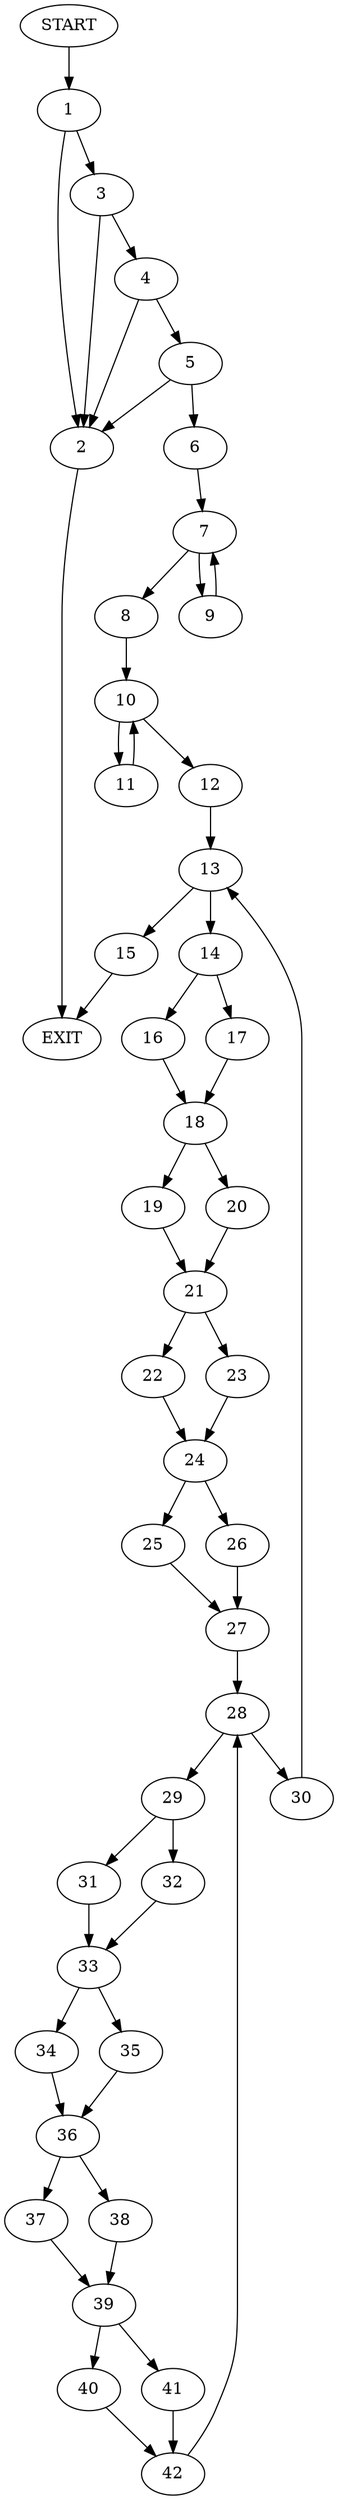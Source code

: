 digraph {
0 [label="START"]
43 [label="EXIT"]
0 -> 1
1 -> 2
1 -> 3
2 -> 43
3 -> 2
3 -> 4
4 -> 2
4 -> 5
5 -> 2
5 -> 6
6 -> 7
7 -> 8
7 -> 9
8 -> 10
9 -> 7
10 -> 11
10 -> 12
12 -> 13
11 -> 10
13 -> 14
13 -> 15
15 -> 43
14 -> 16
14 -> 17
16 -> 18
17 -> 18
18 -> 19
18 -> 20
19 -> 21
20 -> 21
21 -> 22
21 -> 23
23 -> 24
22 -> 24
24 -> 25
24 -> 26
25 -> 27
26 -> 27
27 -> 28
28 -> 29
28 -> 30
29 -> 31
29 -> 32
30 -> 13
32 -> 33
31 -> 33
33 -> 34
33 -> 35
34 -> 36
35 -> 36
36 -> 37
36 -> 38
38 -> 39
37 -> 39
39 -> 40
39 -> 41
40 -> 42
41 -> 42
42 -> 28
}
